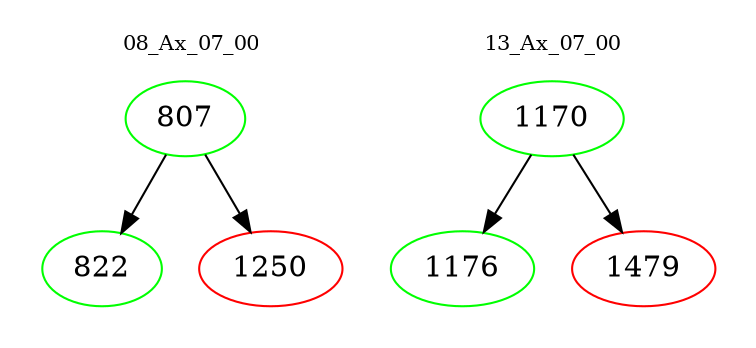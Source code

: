 digraph{
subgraph cluster_0 {
color = white
label = "08_Ax_07_00";
fontsize=10;
T0_807 [label="807", color="green"]
T0_807 -> T0_822 [color="black"]
T0_822 [label="822", color="green"]
T0_807 -> T0_1250 [color="black"]
T0_1250 [label="1250", color="red"]
}
subgraph cluster_1 {
color = white
label = "13_Ax_07_00";
fontsize=10;
T1_1170 [label="1170", color="green"]
T1_1170 -> T1_1176 [color="black"]
T1_1176 [label="1176", color="green"]
T1_1170 -> T1_1479 [color="black"]
T1_1479 [label="1479", color="red"]
}
}
